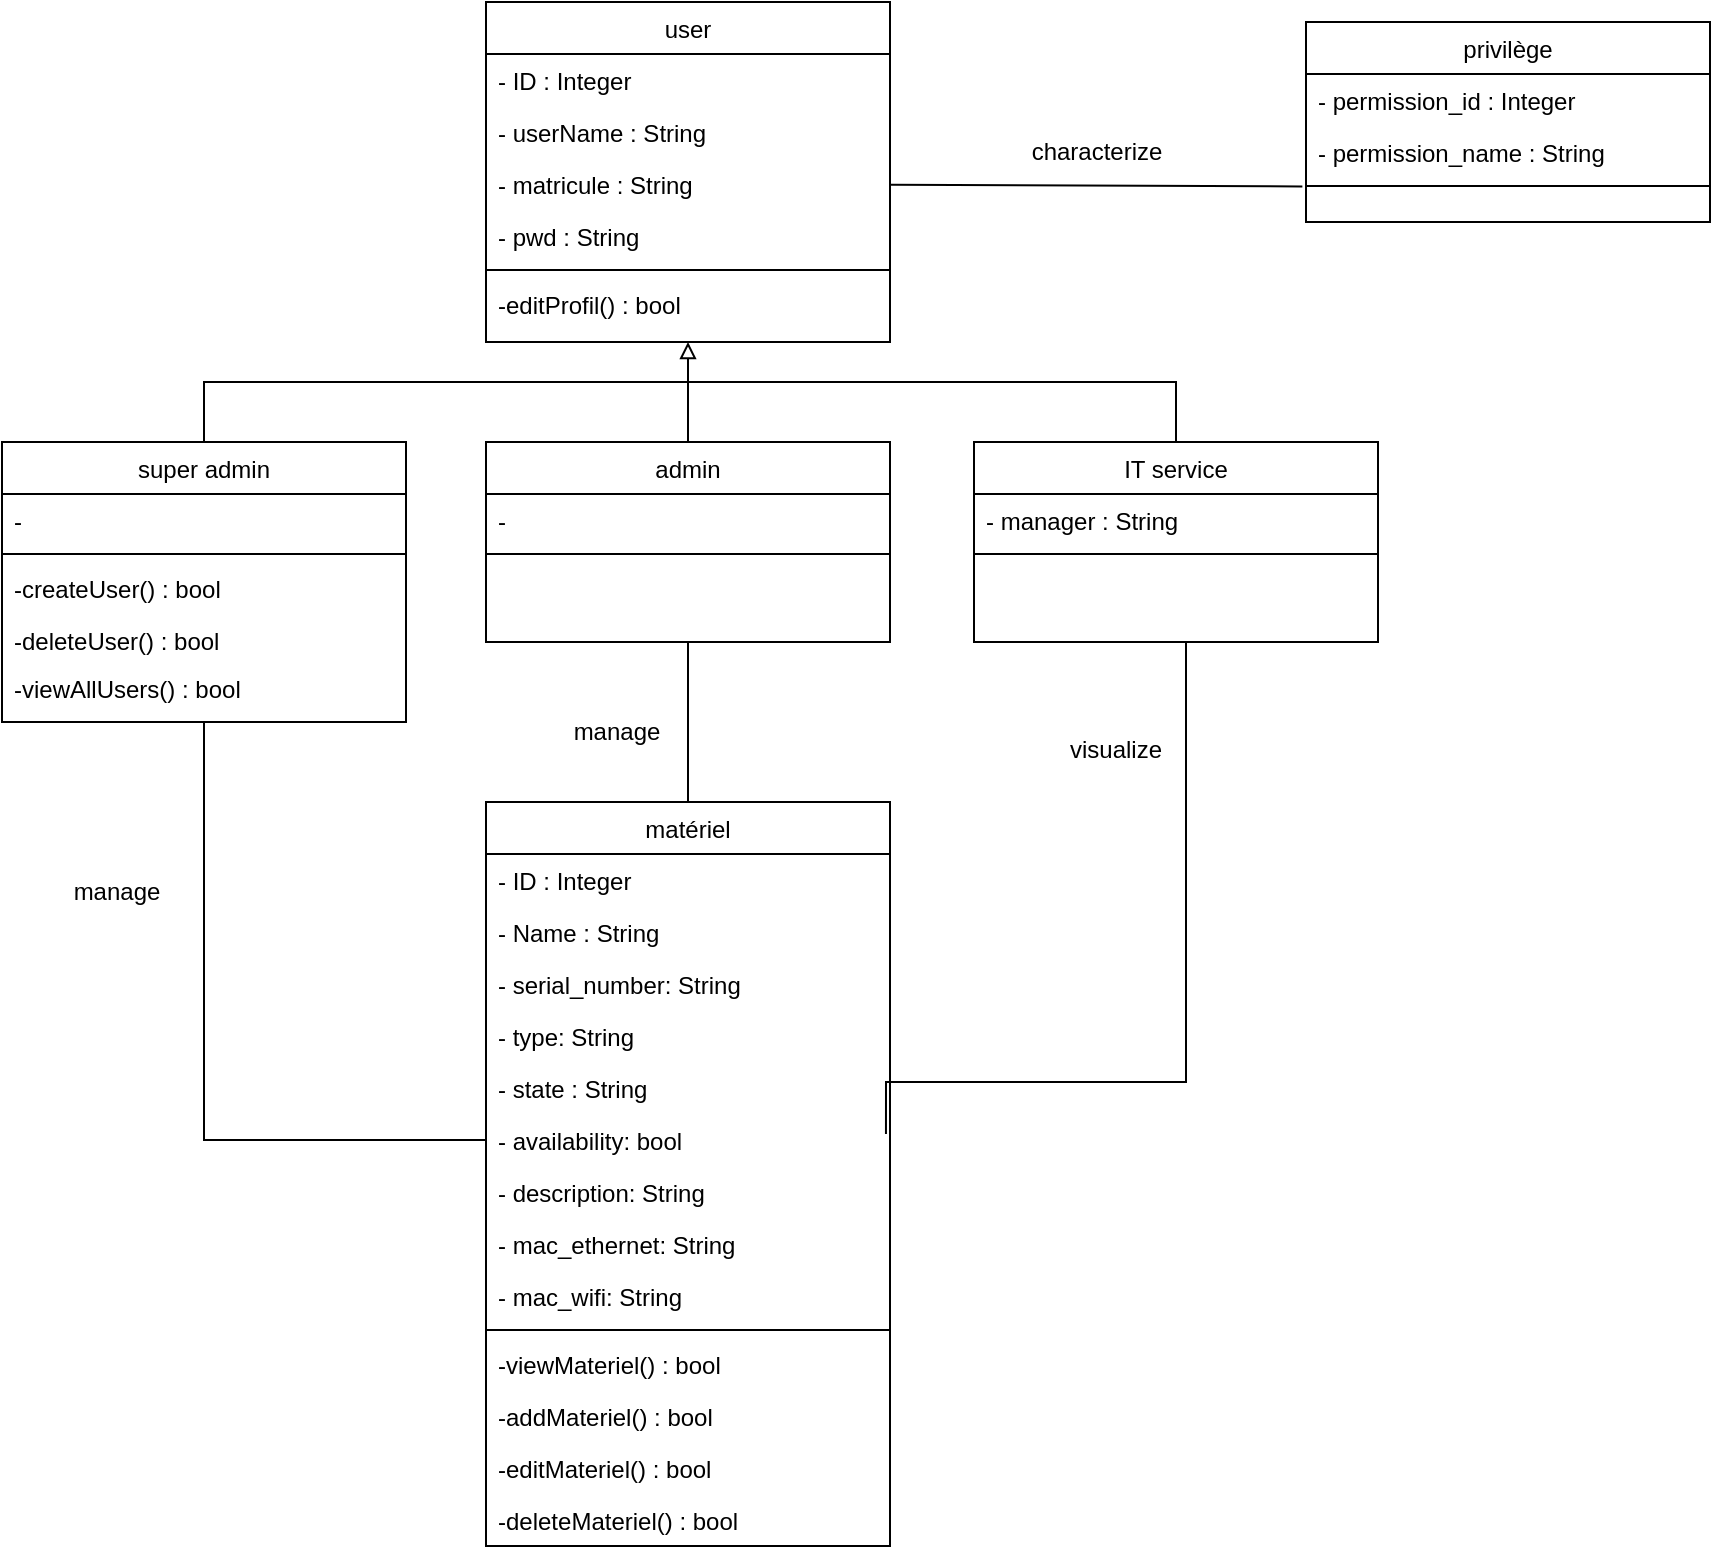 <mxfile version="21.1.8" type="device">
  <diagram name="Page-1" id="DYhiSeg9VNNFe-CWC27y">
    <mxGraphModel dx="2100" dy="569" grid="1" gridSize="10" guides="1" tooltips="1" connect="1" arrows="1" fold="1" page="1" pageScale="1" pageWidth="827" pageHeight="1169" math="0" shadow="0">
      <root>
        <mxCell id="0" />
        <mxCell id="1" parent="0" />
        <mxCell id="pmfW6F-7uy-ra4YmfUUI-1" value="user" style="swimlane;fontStyle=0;align=center;verticalAlign=top;childLayout=stackLayout;horizontal=1;startSize=26;horizontalStack=0;resizeParent=1;resizeLast=0;collapsible=1;marginBottom=0;rounded=0;shadow=0;strokeWidth=1;" parent="1" vertex="1">
          <mxGeometry x="170" y="20" width="202" height="170" as="geometry">
            <mxRectangle x="550" y="140" width="160" height="26" as="alternateBounds" />
          </mxGeometry>
        </mxCell>
        <mxCell id="pmfW6F-7uy-ra4YmfUUI-2" value="- ID : Integer " style="text;align=left;verticalAlign=top;spacingLeft=4;spacingRight=4;overflow=hidden;rotatable=0;points=[[0,0.5],[1,0.5]];portConstraint=eastwest;" parent="pmfW6F-7uy-ra4YmfUUI-1" vertex="1">
          <mxGeometry y="26" width="202" height="26" as="geometry" />
        </mxCell>
        <mxCell id="pmfW6F-7uy-ra4YmfUUI-3" value="- userName : String" style="text;align=left;verticalAlign=top;spacingLeft=4;spacingRight=4;overflow=hidden;rotatable=0;points=[[0,0.5],[1,0.5]];portConstraint=eastwest;rounded=0;shadow=0;html=0;" parent="pmfW6F-7uy-ra4YmfUUI-1" vertex="1">
          <mxGeometry y="52" width="202" height="26" as="geometry" />
        </mxCell>
        <mxCell id="pmfW6F-7uy-ra4YmfUUI-4" value="- matricule : String" style="text;align=left;verticalAlign=top;spacingLeft=4;spacingRight=4;overflow=hidden;rotatable=0;points=[[0,0.5],[1,0.5]];portConstraint=eastwest;rounded=0;shadow=0;html=0;" parent="pmfW6F-7uy-ra4YmfUUI-1" vertex="1">
          <mxGeometry y="78" width="202" height="26" as="geometry" />
        </mxCell>
        <mxCell id="pmfW6F-7uy-ra4YmfUUI-5" value="- pwd : String " style="text;align=left;verticalAlign=top;spacingLeft=4;spacingRight=4;overflow=hidden;rotatable=0;points=[[0,0.5],[1,0.5]];portConstraint=eastwest;rounded=0;shadow=0;html=0;" parent="pmfW6F-7uy-ra4YmfUUI-1" vertex="1">
          <mxGeometry y="104" width="202" height="26" as="geometry" />
        </mxCell>
        <mxCell id="pmfW6F-7uy-ra4YmfUUI-6" value="" style="line;html=1;strokeWidth=1;align=left;verticalAlign=middle;spacingTop=-1;spacingLeft=3;spacingRight=3;rotatable=0;labelPosition=right;points=[];portConstraint=eastwest;" parent="pmfW6F-7uy-ra4YmfUUI-1" vertex="1">
          <mxGeometry y="130" width="202" height="8" as="geometry" />
        </mxCell>
        <mxCell id="pmfW6F-7uy-ra4YmfUUI-7" value="-editProfil() : bool" style="text;align=left;verticalAlign=top;spacingLeft=4;spacingRight=4;overflow=hidden;rotatable=0;points=[[0,0.5],[1,0.5]];portConstraint=eastwest;rounded=0;shadow=0;html=0;" parent="pmfW6F-7uy-ra4YmfUUI-1" vertex="1">
          <mxGeometry y="138" width="202" height="26" as="geometry" />
        </mxCell>
        <mxCell id="pmfW6F-7uy-ra4YmfUUI-33" style="edgeStyle=orthogonalEdgeStyle;rounded=0;orthogonalLoop=1;jettySize=auto;html=1;entryX=0.5;entryY=1;entryDx=0;entryDy=0;strokeWidth=1;endArrow=block;endFill=0;" parent="1" source="pmfW6F-7uy-ra4YmfUUI-9" target="pmfW6F-7uy-ra4YmfUUI-1" edge="1">
          <mxGeometry relative="1" as="geometry">
            <Array as="points">
              <mxPoint x="29" y="210" />
              <mxPoint x="271" y="210" />
            </Array>
          </mxGeometry>
        </mxCell>
        <mxCell id="pmfW6F-7uy-ra4YmfUUI-54" style="edgeStyle=orthogonalEdgeStyle;rounded=0;orthogonalLoop=1;jettySize=auto;html=1;entryX=0;entryY=0.5;entryDx=0;entryDy=0;endArrow=none;endFill=0;" parent="1" source="pmfW6F-7uy-ra4YmfUUI-9" target="pmfW6F-7uy-ra4YmfUUI-49" edge="1">
          <mxGeometry relative="1" as="geometry" />
        </mxCell>
        <mxCell id="pmfW6F-7uy-ra4YmfUUI-9" value="super admin" style="swimlane;fontStyle=0;align=center;verticalAlign=top;childLayout=stackLayout;horizontal=1;startSize=26;horizontalStack=0;resizeParent=1;resizeLast=0;collapsible=1;marginBottom=0;rounded=0;shadow=0;strokeWidth=1;" parent="1" vertex="1">
          <mxGeometry x="-72" y="240" width="202" height="140" as="geometry">
            <mxRectangle x="550" y="140" width="160" height="26" as="alternateBounds" />
          </mxGeometry>
        </mxCell>
        <mxCell id="pmfW6F-7uy-ra4YmfUUI-13" value="-" style="text;align=left;verticalAlign=top;spacingLeft=4;spacingRight=4;overflow=hidden;rotatable=0;points=[[0,0.5],[1,0.5]];portConstraint=eastwest;rounded=0;shadow=0;html=0;" parent="pmfW6F-7uy-ra4YmfUUI-9" vertex="1">
          <mxGeometry y="26" width="202" height="26" as="geometry" />
        </mxCell>
        <mxCell id="pmfW6F-7uy-ra4YmfUUI-14" value="" style="line;html=1;strokeWidth=1;align=left;verticalAlign=middle;spacingTop=-1;spacingLeft=3;spacingRight=3;rotatable=0;labelPosition=right;points=[];portConstraint=eastwest;" parent="pmfW6F-7uy-ra4YmfUUI-9" vertex="1">
          <mxGeometry y="52" width="202" height="8" as="geometry" />
        </mxCell>
        <mxCell id="pmfW6F-7uy-ra4YmfUUI-30" value="-createUser() : bool" style="text;align=left;verticalAlign=top;spacingLeft=4;spacingRight=4;overflow=hidden;rotatable=0;points=[[0,0.5],[1,0.5]];portConstraint=eastwest;rounded=0;shadow=0;html=0;" parent="pmfW6F-7uy-ra4YmfUUI-9" vertex="1">
          <mxGeometry y="60" width="202" height="26" as="geometry" />
        </mxCell>
        <mxCell id="pmfW6F-7uy-ra4YmfUUI-31" value="-deleteUser() : bool" style="text;align=left;verticalAlign=top;spacingLeft=4;spacingRight=4;overflow=hidden;rotatable=0;points=[[0,0.5],[1,0.5]];portConstraint=eastwest;rounded=0;shadow=0;html=0;" parent="pmfW6F-7uy-ra4YmfUUI-9" vertex="1">
          <mxGeometry y="86" width="202" height="24" as="geometry" />
        </mxCell>
        <mxCell id="pmfW6F-7uy-ra4YmfUUI-36" value="-viewAllUsers() : bool" style="text;align=left;verticalAlign=top;spacingLeft=4;spacingRight=4;overflow=hidden;rotatable=0;points=[[0,0.5],[1,0.5]];portConstraint=eastwest;rounded=0;shadow=0;html=0;" parent="pmfW6F-7uy-ra4YmfUUI-9" vertex="1">
          <mxGeometry y="110" width="202" height="24" as="geometry" />
        </mxCell>
        <mxCell id="pmfW6F-7uy-ra4YmfUUI-34" style="edgeStyle=orthogonalEdgeStyle;rounded=0;orthogonalLoop=1;jettySize=auto;html=1;endArrow=none;endFill=0;" parent="1" source="pmfW6F-7uy-ra4YmfUUI-16" edge="1">
          <mxGeometry relative="1" as="geometry">
            <mxPoint x="271" y="200" as="targetPoint" />
          </mxGeometry>
        </mxCell>
        <mxCell id="pmfW6F-7uy-ra4YmfUUI-56" style="edgeStyle=orthogonalEdgeStyle;rounded=0;orthogonalLoop=1;jettySize=auto;html=1;entryX=0.5;entryY=0;entryDx=0;entryDy=0;endArrow=none;endFill=0;" parent="1" source="pmfW6F-7uy-ra4YmfUUI-16" target="pmfW6F-7uy-ra4YmfUUI-42" edge="1">
          <mxGeometry relative="1" as="geometry" />
        </mxCell>
        <mxCell id="pmfW6F-7uy-ra4YmfUUI-16" value="admin" style="swimlane;fontStyle=0;align=center;verticalAlign=top;childLayout=stackLayout;horizontal=1;startSize=26;horizontalStack=0;resizeParent=1;resizeLast=0;collapsible=1;marginBottom=0;rounded=0;shadow=0;strokeWidth=1;" parent="1" vertex="1">
          <mxGeometry x="170" y="240" width="202" height="100" as="geometry">
            <mxRectangle x="550" y="140" width="160" height="26" as="alternateBounds" />
          </mxGeometry>
        </mxCell>
        <mxCell id="pmfW6F-7uy-ra4YmfUUI-17" value="- " style="text;align=left;verticalAlign=top;spacingLeft=4;spacingRight=4;overflow=hidden;rotatable=0;points=[[0,0.5],[1,0.5]];portConstraint=eastwest;" parent="pmfW6F-7uy-ra4YmfUUI-16" vertex="1">
          <mxGeometry y="26" width="202" height="26" as="geometry" />
        </mxCell>
        <mxCell id="pmfW6F-7uy-ra4YmfUUI-21" value="" style="line;html=1;strokeWidth=1;align=left;verticalAlign=middle;spacingTop=-1;spacingLeft=3;spacingRight=3;rotatable=0;labelPosition=right;points=[];portConstraint=eastwest;" parent="pmfW6F-7uy-ra4YmfUUI-16" vertex="1">
          <mxGeometry y="52" width="202" height="8" as="geometry" />
        </mxCell>
        <mxCell id="pmfW6F-7uy-ra4YmfUUI-35" style="edgeStyle=orthogonalEdgeStyle;rounded=0;orthogonalLoop=1;jettySize=auto;html=1;endArrow=none;endFill=0;" parent="1" source="pmfW6F-7uy-ra4YmfUUI-23" edge="1">
          <mxGeometry relative="1" as="geometry">
            <mxPoint x="270" y="210" as="targetPoint" />
            <Array as="points">
              <mxPoint x="515" y="210" />
            </Array>
          </mxGeometry>
        </mxCell>
        <mxCell id="pmfW6F-7uy-ra4YmfUUI-57" style="edgeStyle=orthogonalEdgeStyle;rounded=0;orthogonalLoop=1;jettySize=auto;html=1;entryX=0.99;entryY=0.385;entryDx=0;entryDy=0;entryPerimeter=0;endArrow=none;endFill=0;" parent="1" source="pmfW6F-7uy-ra4YmfUUI-23" target="pmfW6F-7uy-ra4YmfUUI-49" edge="1">
          <mxGeometry relative="1" as="geometry">
            <mxPoint x="380" y="560" as="targetPoint" />
            <Array as="points">
              <mxPoint x="520" y="560" />
            </Array>
          </mxGeometry>
        </mxCell>
        <mxCell id="pmfW6F-7uy-ra4YmfUUI-23" value="IT service" style="swimlane;fontStyle=0;align=center;verticalAlign=top;childLayout=stackLayout;horizontal=1;startSize=26;horizontalStack=0;resizeParent=1;resizeLast=0;collapsible=1;marginBottom=0;rounded=0;shadow=0;strokeWidth=1;" parent="1" vertex="1">
          <mxGeometry x="414" y="240" width="202" height="100" as="geometry">
            <mxRectangle x="550" y="140" width="160" height="26" as="alternateBounds" />
          </mxGeometry>
        </mxCell>
        <mxCell id="pmfW6F-7uy-ra4YmfUUI-24" value="- manager : String " style="text;align=left;verticalAlign=top;spacingLeft=4;spacingRight=4;overflow=hidden;rotatable=0;points=[[0,0.5],[1,0.5]];portConstraint=eastwest;" parent="pmfW6F-7uy-ra4YmfUUI-23" vertex="1">
          <mxGeometry y="26" width="202" height="26" as="geometry" />
        </mxCell>
        <mxCell id="pmfW6F-7uy-ra4YmfUUI-28" value="" style="line;html=1;strokeWidth=1;align=left;verticalAlign=middle;spacingTop=-1;spacingLeft=3;spacingRight=3;rotatable=0;labelPosition=right;points=[];portConstraint=eastwest;" parent="pmfW6F-7uy-ra4YmfUUI-23" vertex="1">
          <mxGeometry y="52" width="202" height="8" as="geometry" />
        </mxCell>
        <mxCell id="pmfW6F-7uy-ra4YmfUUI-37" value="privilège" style="swimlane;fontStyle=0;align=center;verticalAlign=top;childLayout=stackLayout;horizontal=1;startSize=26;horizontalStack=0;resizeParent=1;resizeLast=0;collapsible=1;marginBottom=0;rounded=0;shadow=0;strokeWidth=1;" parent="1" vertex="1">
          <mxGeometry x="580" y="30" width="202" height="100" as="geometry">
            <mxRectangle x="550" y="140" width="160" height="26" as="alternateBounds" />
          </mxGeometry>
        </mxCell>
        <mxCell id="pmfW6F-7uy-ra4YmfUUI-38" value="- permission_id : Integer" style="text;align=left;verticalAlign=top;spacingLeft=4;spacingRight=4;overflow=hidden;rotatable=0;points=[[0,0.5],[1,0.5]];portConstraint=eastwest;" parent="pmfW6F-7uy-ra4YmfUUI-37" vertex="1">
          <mxGeometry y="26" width="202" height="26" as="geometry" />
        </mxCell>
        <mxCell id="pmfW6F-7uy-ra4YmfUUI-40" value="- permission_name : String" style="text;align=left;verticalAlign=top;spacingLeft=4;spacingRight=4;overflow=hidden;rotatable=0;points=[[0,0.5],[1,0.5]];portConstraint=eastwest;" parent="pmfW6F-7uy-ra4YmfUUI-37" vertex="1">
          <mxGeometry y="52" width="202" height="26" as="geometry" />
        </mxCell>
        <mxCell id="pmfW6F-7uy-ra4YmfUUI-39" value="" style="line;html=1;strokeWidth=1;align=left;verticalAlign=middle;spacingTop=-1;spacingLeft=3;spacingRight=3;rotatable=0;labelPosition=right;points=[];portConstraint=eastwest;" parent="pmfW6F-7uy-ra4YmfUUI-37" vertex="1">
          <mxGeometry y="78" width="202" height="8" as="geometry" />
        </mxCell>
        <mxCell id="pmfW6F-7uy-ra4YmfUUI-41" style="rounded=0;orthogonalLoop=1;jettySize=auto;html=1;entryX=-0.009;entryY=1.162;entryDx=0;entryDy=0;entryPerimeter=0;endArrow=none;endFill=0;" parent="1" source="pmfW6F-7uy-ra4YmfUUI-4" target="pmfW6F-7uy-ra4YmfUUI-40" edge="1">
          <mxGeometry relative="1" as="geometry" />
        </mxCell>
        <mxCell id="pmfW6F-7uy-ra4YmfUUI-42" value="matériel" style="swimlane;fontStyle=0;align=center;verticalAlign=top;childLayout=stackLayout;horizontal=1;startSize=26;horizontalStack=0;resizeParent=1;resizeLast=0;collapsible=1;marginBottom=0;rounded=0;shadow=0;strokeWidth=1;" parent="1" vertex="1">
          <mxGeometry x="170" y="420" width="202" height="372" as="geometry">
            <mxRectangle x="550" y="140" width="160" height="26" as="alternateBounds" />
          </mxGeometry>
        </mxCell>
        <mxCell id="pmfW6F-7uy-ra4YmfUUI-43" value="- ID : Integer " style="text;align=left;verticalAlign=top;spacingLeft=4;spacingRight=4;overflow=hidden;rotatable=0;points=[[0,0.5],[1,0.5]];portConstraint=eastwest;" parent="pmfW6F-7uy-ra4YmfUUI-42" vertex="1">
          <mxGeometry y="26" width="202" height="26" as="geometry" />
        </mxCell>
        <mxCell id="pmfW6F-7uy-ra4YmfUUI-44" value="- Name : String" style="text;align=left;verticalAlign=top;spacingLeft=4;spacingRight=4;overflow=hidden;rotatable=0;points=[[0,0.5],[1,0.5]];portConstraint=eastwest;rounded=0;shadow=0;html=0;" parent="pmfW6F-7uy-ra4YmfUUI-42" vertex="1">
          <mxGeometry y="52" width="202" height="26" as="geometry" />
        </mxCell>
        <mxCell id="pmfW6F-7uy-ra4YmfUUI-45" value="- serial_number: String" style="text;align=left;verticalAlign=top;spacingLeft=4;spacingRight=4;overflow=hidden;rotatable=0;points=[[0,0.5],[1,0.5]];portConstraint=eastwest;rounded=0;shadow=0;html=0;" parent="pmfW6F-7uy-ra4YmfUUI-42" vertex="1">
          <mxGeometry y="78" width="202" height="26" as="geometry" />
        </mxCell>
        <mxCell id="4UYddEkQrE1oqdMED8AT-1" value="- type: String" style="text;align=left;verticalAlign=top;spacingLeft=4;spacingRight=4;overflow=hidden;rotatable=0;points=[[0,0.5],[1,0.5]];portConstraint=eastwest;rounded=0;shadow=0;html=0;" vertex="1" parent="pmfW6F-7uy-ra4YmfUUI-42">
          <mxGeometry y="104" width="202" height="26" as="geometry" />
        </mxCell>
        <mxCell id="pmfW6F-7uy-ra4YmfUUI-46" value="- state : String " style="text;align=left;verticalAlign=top;spacingLeft=4;spacingRight=4;overflow=hidden;rotatable=0;points=[[0,0.5],[1,0.5]];portConstraint=eastwest;rounded=0;shadow=0;html=0;" parent="pmfW6F-7uy-ra4YmfUUI-42" vertex="1">
          <mxGeometry y="130" width="202" height="26" as="geometry" />
        </mxCell>
        <mxCell id="pmfW6F-7uy-ra4YmfUUI-49" value="- availability: bool" style="text;align=left;verticalAlign=top;spacingLeft=4;spacingRight=4;overflow=hidden;rotatable=0;points=[[0,0.5],[1,0.5]];portConstraint=eastwest;rounded=0;shadow=0;html=0;" parent="pmfW6F-7uy-ra4YmfUUI-42" vertex="1">
          <mxGeometry y="156" width="202" height="26" as="geometry" />
        </mxCell>
        <mxCell id="4UYddEkQrE1oqdMED8AT-2" value="- description: String" style="text;align=left;verticalAlign=top;spacingLeft=4;spacingRight=4;overflow=hidden;rotatable=0;points=[[0,0.5],[1,0.5]];portConstraint=eastwest;rounded=0;shadow=0;html=0;" vertex="1" parent="pmfW6F-7uy-ra4YmfUUI-42">
          <mxGeometry y="182" width="202" height="26" as="geometry" />
        </mxCell>
        <mxCell id="4UYddEkQrE1oqdMED8AT-3" value="- mac_ethernet: String" style="text;align=left;verticalAlign=top;spacingLeft=4;spacingRight=4;overflow=hidden;rotatable=0;points=[[0,0.5],[1,0.5]];portConstraint=eastwest;rounded=0;shadow=0;html=0;" vertex="1" parent="pmfW6F-7uy-ra4YmfUUI-42">
          <mxGeometry y="208" width="202" height="26" as="geometry" />
        </mxCell>
        <mxCell id="4UYddEkQrE1oqdMED8AT-4" value="- mac_wifi: String" style="text;align=left;verticalAlign=top;spacingLeft=4;spacingRight=4;overflow=hidden;rotatable=0;points=[[0,0.5],[1,0.5]];portConstraint=eastwest;rounded=0;shadow=0;html=0;" vertex="1" parent="pmfW6F-7uy-ra4YmfUUI-42">
          <mxGeometry y="234" width="202" height="26" as="geometry" />
        </mxCell>
        <mxCell id="pmfW6F-7uy-ra4YmfUUI-47" value="" style="line;html=1;strokeWidth=1;align=left;verticalAlign=middle;spacingTop=-1;spacingLeft=3;spacingRight=3;rotatable=0;labelPosition=right;points=[];portConstraint=eastwest;" parent="pmfW6F-7uy-ra4YmfUUI-42" vertex="1">
          <mxGeometry y="260" width="202" height="8" as="geometry" />
        </mxCell>
        <mxCell id="pmfW6F-7uy-ra4YmfUUI-48" value="-viewMateriel() : bool" style="text;align=left;verticalAlign=top;spacingLeft=4;spacingRight=4;overflow=hidden;rotatable=0;points=[[0,0.5],[1,0.5]];portConstraint=eastwest;rounded=0;shadow=0;html=0;" parent="pmfW6F-7uy-ra4YmfUUI-42" vertex="1">
          <mxGeometry y="268" width="202" height="26" as="geometry" />
        </mxCell>
        <mxCell id="pmfW6F-7uy-ra4YmfUUI-52" value="-addMateriel() : bool" style="text;align=left;verticalAlign=top;spacingLeft=4;spacingRight=4;overflow=hidden;rotatable=0;points=[[0,0.5],[1,0.5]];portConstraint=eastwest;rounded=0;shadow=0;html=0;" parent="pmfW6F-7uy-ra4YmfUUI-42" vertex="1">
          <mxGeometry y="294" width="202" height="26" as="geometry" />
        </mxCell>
        <mxCell id="pmfW6F-7uy-ra4YmfUUI-50" value="-editMateriel() : bool" style="text;align=left;verticalAlign=top;spacingLeft=4;spacingRight=4;overflow=hidden;rotatable=0;points=[[0,0.5],[1,0.5]];portConstraint=eastwest;rounded=0;shadow=0;html=0;" parent="pmfW6F-7uy-ra4YmfUUI-42" vertex="1">
          <mxGeometry y="320" width="202" height="26" as="geometry" />
        </mxCell>
        <mxCell id="pmfW6F-7uy-ra4YmfUUI-51" value="-deleteMateriel() : bool" style="text;align=left;verticalAlign=top;spacingLeft=4;spacingRight=4;overflow=hidden;rotatable=0;points=[[0,0.5],[1,0.5]];portConstraint=eastwest;rounded=0;shadow=0;html=0;" parent="pmfW6F-7uy-ra4YmfUUI-42" vertex="1">
          <mxGeometry y="346" width="202" height="26" as="geometry" />
        </mxCell>
        <mxCell id="pmfW6F-7uy-ra4YmfUUI-53" value="characterize" style="text;html=1;align=center;verticalAlign=middle;resizable=0;points=[];autosize=1;strokeColor=none;fillColor=none;" parent="1" vertex="1">
          <mxGeometry x="430" y="80" width="90" height="30" as="geometry" />
        </mxCell>
        <mxCell id="pmfW6F-7uy-ra4YmfUUI-58" value="manage" style="text;html=1;align=center;verticalAlign=middle;resizable=0;points=[];autosize=1;strokeColor=none;fillColor=none;" parent="1" vertex="1">
          <mxGeometry x="-50" y="450" width="70" height="30" as="geometry" />
        </mxCell>
        <mxCell id="pmfW6F-7uy-ra4YmfUUI-59" value="manage" style="text;html=1;align=center;verticalAlign=middle;resizable=0;points=[];autosize=1;strokeColor=none;fillColor=none;" parent="1" vertex="1">
          <mxGeometry x="200" y="370" width="70" height="30" as="geometry" />
        </mxCell>
        <mxCell id="pmfW6F-7uy-ra4YmfUUI-60" value="visualize" style="text;whiteSpace=wrap;html=1;" parent="1" vertex="1">
          <mxGeometry x="460" y="380" width="80" height="40" as="geometry" />
        </mxCell>
      </root>
    </mxGraphModel>
  </diagram>
</mxfile>
